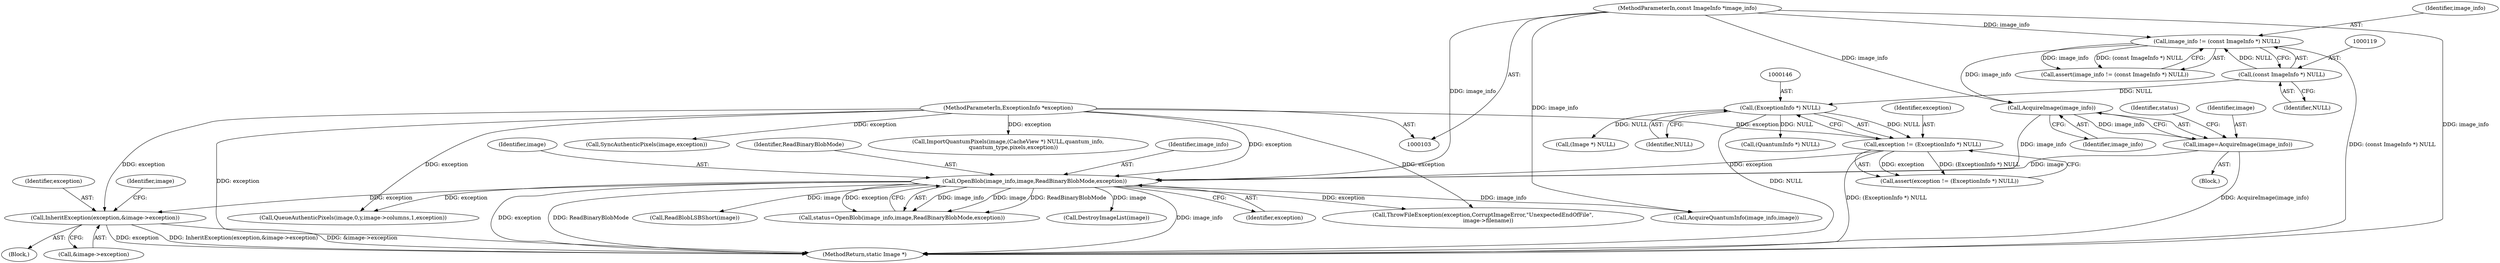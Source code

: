 digraph "0_ImageMagick_f6e9d0d9955e85bdd7540b251cd50d598dacc5e6_0@pointer" {
"1000265" [label="(Call,InheritException(exception,&image->exception))"];
"1000160" [label="(Call,OpenBlob(image_info,image,ReadBinaryBlobMode,exception))"];
"1000156" [label="(Call,AcquireImage(image_info))"];
"1000116" [label="(Call,image_info != (const ImageInfo *) NULL)"];
"1000104" [label="(MethodParameterIn,const ImageInfo *image_info)"];
"1000118" [label="(Call,(const ImageInfo *) NULL)"];
"1000154" [label="(Call,image=AcquireImage(image_info))"];
"1000143" [label="(Call,exception != (ExceptionInfo *) NULL)"];
"1000105" [label="(MethodParameterIn,ExceptionInfo *exception)"];
"1000145" [label="(Call,(ExceptionInfo *) NULL)"];
"1000120" [label="(Identifier,NULL)"];
"1000288" [label="(Call,(QuantumInfo *) NULL)"];
"1000265" [label="(Call,InheritException(exception,&image->exception))"];
"1000160" [label="(Call,OpenBlob(image_info,image,ReadBinaryBlobMode,exception))"];
"1000162" [label="(Identifier,image)"];
"1000147" [label="(Identifier,NULL)"];
"1000273" [label="(Identifier,image)"];
"1000156" [label="(Call,AcquireImage(image_info))"];
"1000164" [label="(Identifier,exception)"];
"1000118" [label="(Call,(const ImageInfo *) NULL)"];
"1000175" [label="(Call,(Image *) NULL)"];
"1000157" [label="(Identifier,image_info)"];
"1000282" [label="(Call,AcquireQuantumInfo(image_info,image))"];
"1000266" [label="(Identifier,exception)"];
"1000105" [label="(MethodParameterIn,ExceptionInfo *exception)"];
"1000159" [label="(Identifier,status)"];
"1000163" [label="(Identifier,ReadBinaryBlobMode)"];
"1000161" [label="(Identifier,image_info)"];
"1000264" [label="(Block,)"];
"1000190" [label="(Call,ReadBlobLSBShort(image))"];
"1000143" [label="(Call,exception != (ExceptionInfo *) NULL)"];
"1000115" [label="(Call,assert(image_info != (const ImageInfo *) NULL))"];
"1000104" [label="(MethodParameterIn,const ImageInfo *image_info)"];
"1000378" [label="(Call,SyncAuthenticPixels(image,exception))"];
"1000267" [label="(Call,&image->exception)"];
"1000106" [label="(Block,)"];
"1000116" [label="(Call,image_info != (const ImageInfo *) NULL)"];
"1000155" [label="(Identifier,image)"];
"1000158" [label="(Call,status=OpenBlob(image_info,image,ReadBinaryBlobMode,exception))"];
"1000354" [label="(Call,ImportQuantumPixels(image,(CacheView *) NULL,quantum_info,\n      quantum_type,pixels,exception))"];
"1000321" [label="(Call,QueueAuthenticPixels(image,0,y,image->columns,1,exception))"];
"1000154" [label="(Call,image=AcquireImage(image_info))"];
"1000172" [label="(Call,DestroyImageList(image))"];
"1000145" [label="(Call,(ExceptionInfo *) NULL)"];
"1000142" [label="(Call,assert(exception != (ExceptionInfo *) NULL))"];
"1000117" [label="(Identifier,image_info)"];
"1000425" [label="(MethodReturn,static Image *)"];
"1000144" [label="(Identifier,exception)"];
"1000411" [label="(Call,ThrowFileException(exception,CorruptImageError,\"UnexpectedEndOfFile\",\n      image->filename))"];
"1000265" -> "1000264"  [label="AST: "];
"1000265" -> "1000267"  [label="CFG: "];
"1000266" -> "1000265"  [label="AST: "];
"1000267" -> "1000265"  [label="AST: "];
"1000273" -> "1000265"  [label="CFG: "];
"1000265" -> "1000425"  [label="DDG: InheritException(exception,&image->exception)"];
"1000265" -> "1000425"  [label="DDG: &image->exception"];
"1000265" -> "1000425"  [label="DDG: exception"];
"1000160" -> "1000265"  [label="DDG: exception"];
"1000105" -> "1000265"  [label="DDG: exception"];
"1000160" -> "1000158"  [label="AST: "];
"1000160" -> "1000164"  [label="CFG: "];
"1000161" -> "1000160"  [label="AST: "];
"1000162" -> "1000160"  [label="AST: "];
"1000163" -> "1000160"  [label="AST: "];
"1000164" -> "1000160"  [label="AST: "];
"1000158" -> "1000160"  [label="CFG: "];
"1000160" -> "1000425"  [label="DDG: exception"];
"1000160" -> "1000425"  [label="DDG: ReadBinaryBlobMode"];
"1000160" -> "1000425"  [label="DDG: image_info"];
"1000160" -> "1000158"  [label="DDG: image_info"];
"1000160" -> "1000158"  [label="DDG: image"];
"1000160" -> "1000158"  [label="DDG: ReadBinaryBlobMode"];
"1000160" -> "1000158"  [label="DDG: exception"];
"1000156" -> "1000160"  [label="DDG: image_info"];
"1000104" -> "1000160"  [label="DDG: image_info"];
"1000154" -> "1000160"  [label="DDG: image"];
"1000143" -> "1000160"  [label="DDG: exception"];
"1000105" -> "1000160"  [label="DDG: exception"];
"1000160" -> "1000172"  [label="DDG: image"];
"1000160" -> "1000190"  [label="DDG: image"];
"1000160" -> "1000282"  [label="DDG: image_info"];
"1000160" -> "1000321"  [label="DDG: exception"];
"1000160" -> "1000411"  [label="DDG: exception"];
"1000156" -> "1000154"  [label="AST: "];
"1000156" -> "1000157"  [label="CFG: "];
"1000157" -> "1000156"  [label="AST: "];
"1000154" -> "1000156"  [label="CFG: "];
"1000156" -> "1000154"  [label="DDG: image_info"];
"1000116" -> "1000156"  [label="DDG: image_info"];
"1000104" -> "1000156"  [label="DDG: image_info"];
"1000116" -> "1000115"  [label="AST: "];
"1000116" -> "1000118"  [label="CFG: "];
"1000117" -> "1000116"  [label="AST: "];
"1000118" -> "1000116"  [label="AST: "];
"1000115" -> "1000116"  [label="CFG: "];
"1000116" -> "1000425"  [label="DDG: (const ImageInfo *) NULL"];
"1000116" -> "1000115"  [label="DDG: image_info"];
"1000116" -> "1000115"  [label="DDG: (const ImageInfo *) NULL"];
"1000104" -> "1000116"  [label="DDG: image_info"];
"1000118" -> "1000116"  [label="DDG: NULL"];
"1000104" -> "1000103"  [label="AST: "];
"1000104" -> "1000425"  [label="DDG: image_info"];
"1000104" -> "1000282"  [label="DDG: image_info"];
"1000118" -> "1000120"  [label="CFG: "];
"1000119" -> "1000118"  [label="AST: "];
"1000120" -> "1000118"  [label="AST: "];
"1000118" -> "1000145"  [label="DDG: NULL"];
"1000154" -> "1000106"  [label="AST: "];
"1000155" -> "1000154"  [label="AST: "];
"1000159" -> "1000154"  [label="CFG: "];
"1000154" -> "1000425"  [label="DDG: AcquireImage(image_info)"];
"1000143" -> "1000142"  [label="AST: "];
"1000143" -> "1000145"  [label="CFG: "];
"1000144" -> "1000143"  [label="AST: "];
"1000145" -> "1000143"  [label="AST: "];
"1000142" -> "1000143"  [label="CFG: "];
"1000143" -> "1000425"  [label="DDG: (ExceptionInfo *) NULL"];
"1000143" -> "1000142"  [label="DDG: exception"];
"1000143" -> "1000142"  [label="DDG: (ExceptionInfo *) NULL"];
"1000105" -> "1000143"  [label="DDG: exception"];
"1000145" -> "1000143"  [label="DDG: NULL"];
"1000105" -> "1000103"  [label="AST: "];
"1000105" -> "1000425"  [label="DDG: exception"];
"1000105" -> "1000321"  [label="DDG: exception"];
"1000105" -> "1000354"  [label="DDG: exception"];
"1000105" -> "1000378"  [label="DDG: exception"];
"1000105" -> "1000411"  [label="DDG: exception"];
"1000145" -> "1000147"  [label="CFG: "];
"1000146" -> "1000145"  [label="AST: "];
"1000147" -> "1000145"  [label="AST: "];
"1000145" -> "1000425"  [label="DDG: NULL"];
"1000145" -> "1000175"  [label="DDG: NULL"];
"1000145" -> "1000288"  [label="DDG: NULL"];
}
